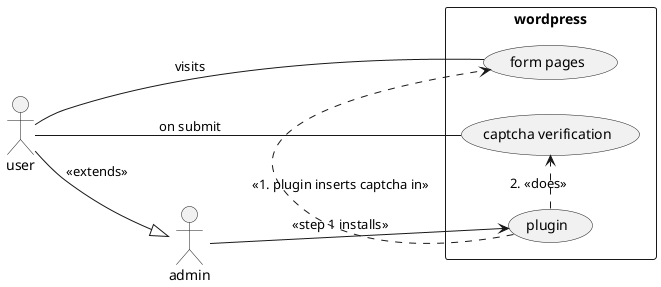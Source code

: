 'Use first editor in https://plantuml.com/ to generate image
@startuml wp_captcha_contact_plugin
left to right direction
skinparam packageStyle rectangle
actor user
user--|>admin:<<extends>>

rectangle wordpress{
  usecase "plugin" as UC1
  usecase "captcha verification" as vc1
  usecase "form pages" as fp1
  admin-->UC1:<<step 1 installs>>
  user-- (fp1): visits
  user-- (vc1): on submit
  
  (UC1) .> (fp1) : <<1. plugin inserts captcha in>>
  (UC1) .> (vc1) : 2. <<does>>

}
@enduml